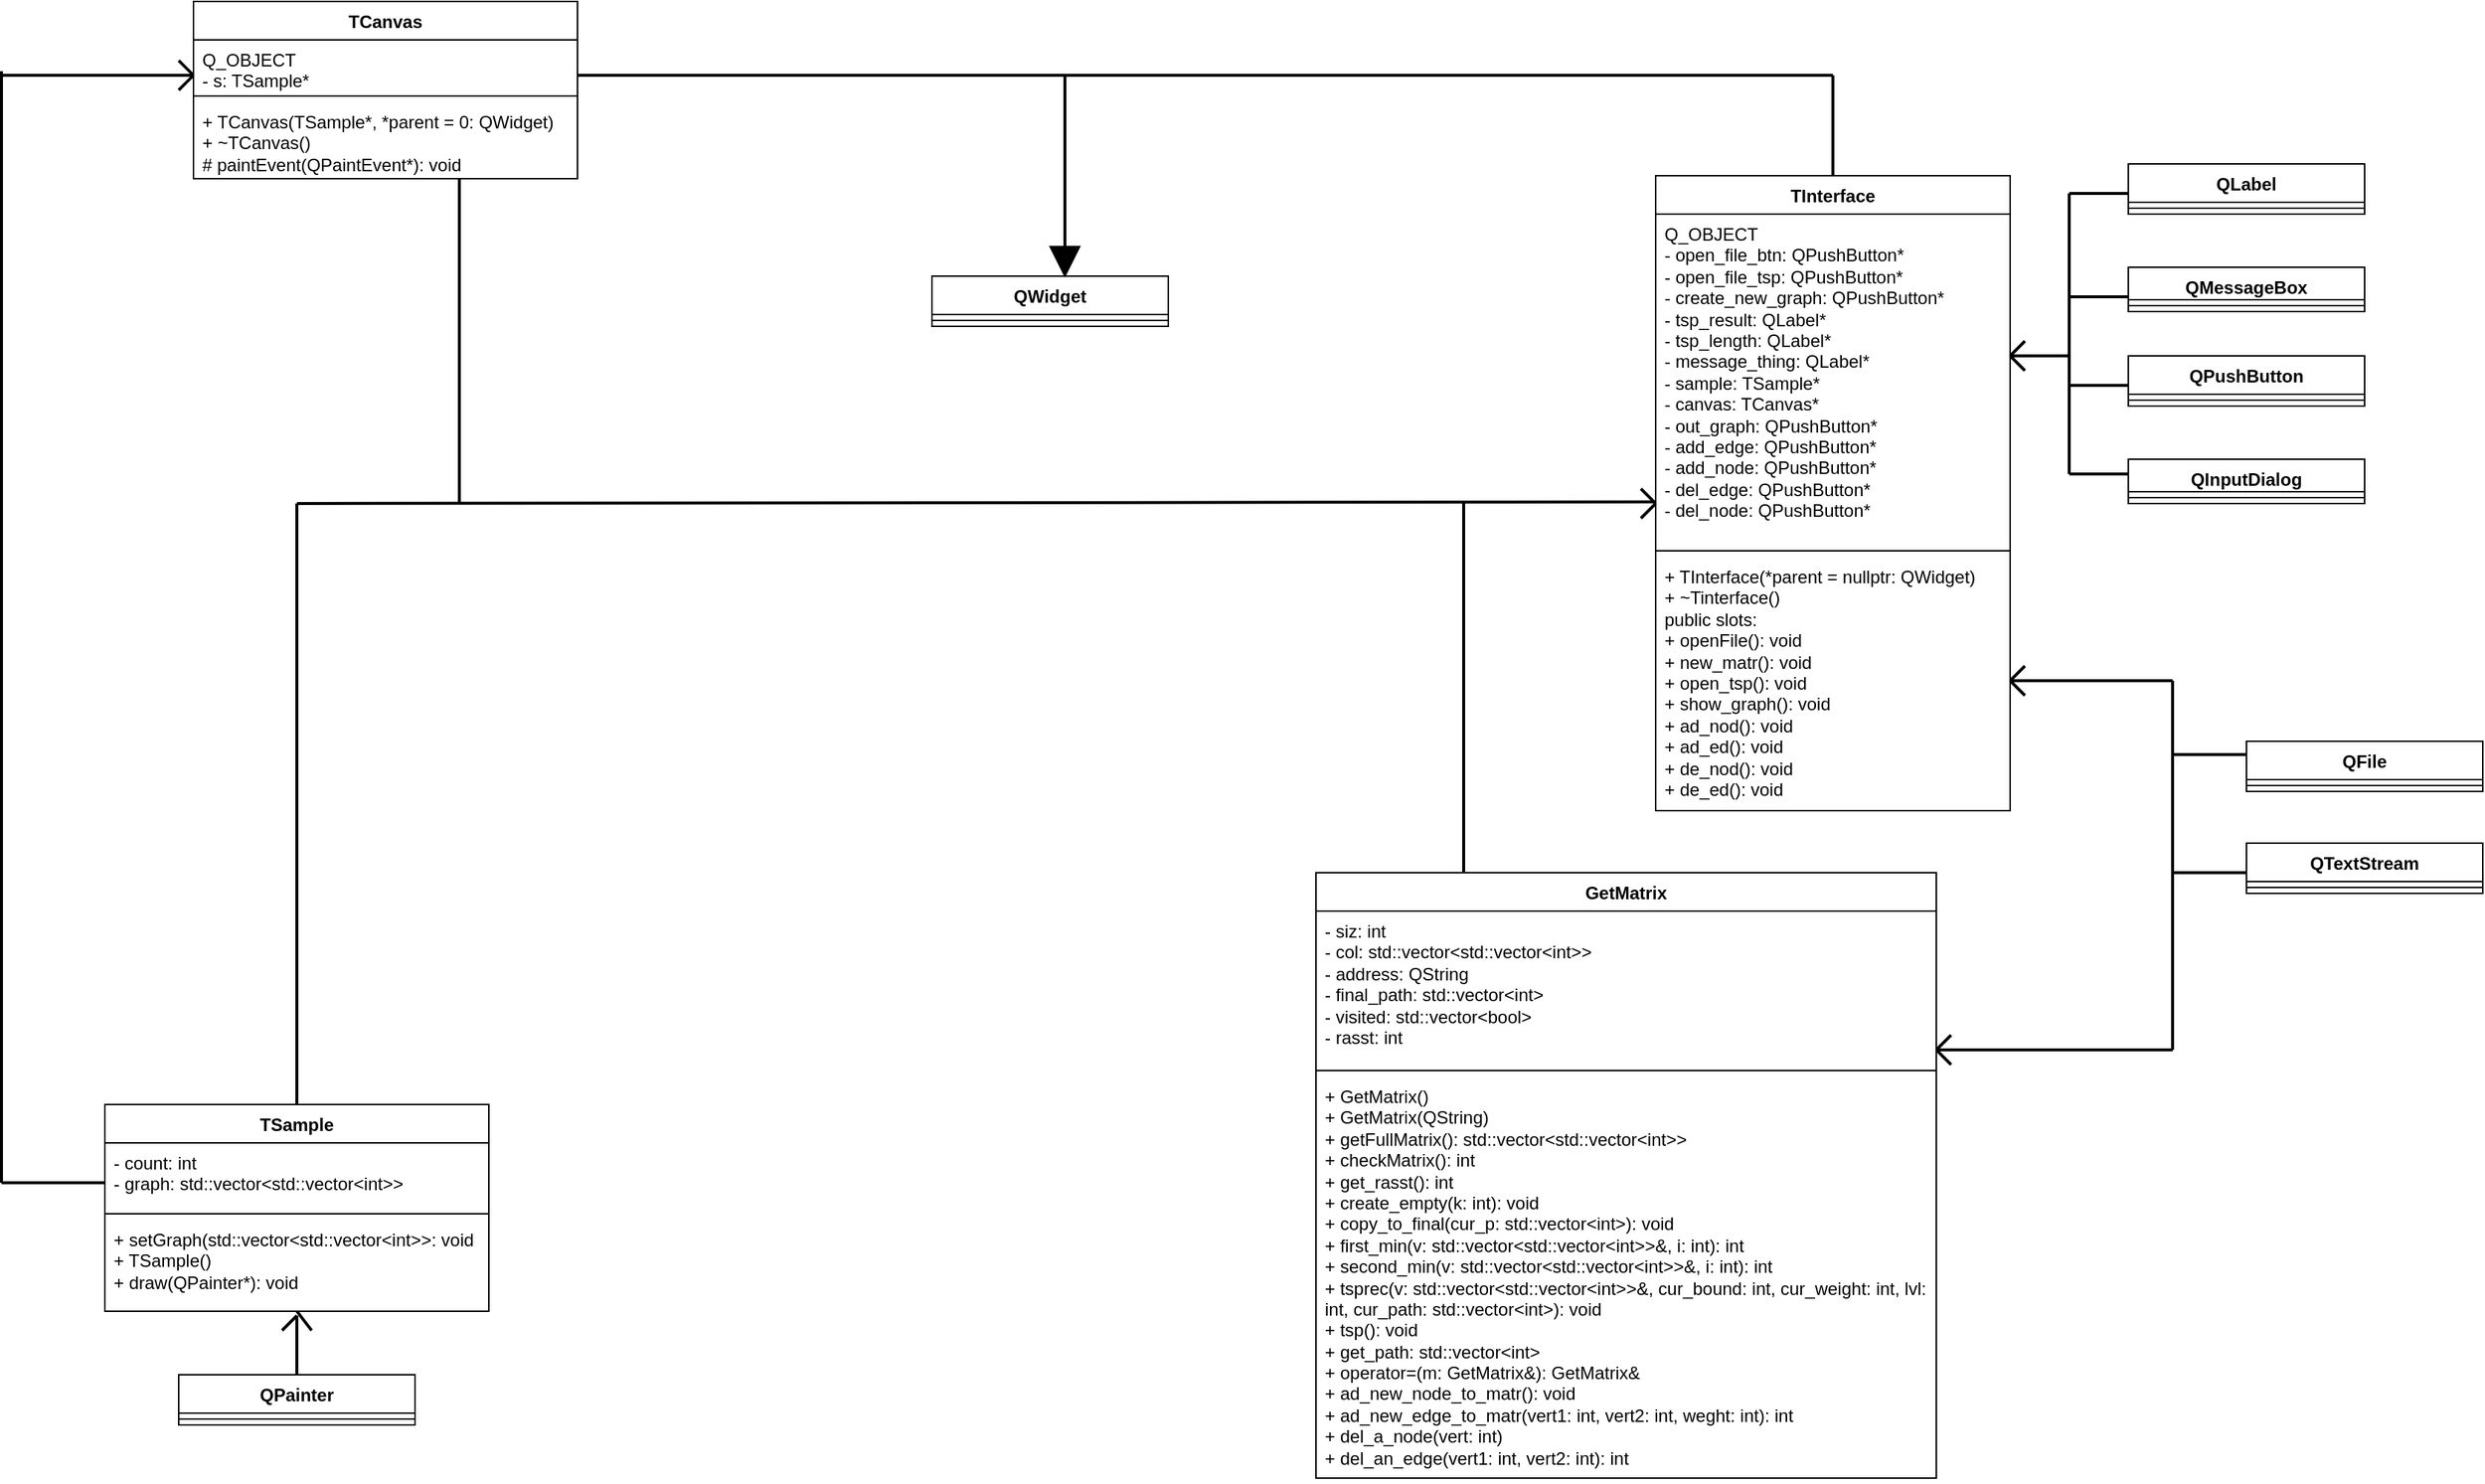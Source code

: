 <mxfile version="22.1.2" type="device">
  <diagram name="Страница — 1" id="SGbbncxyq3dl3z6noA8W">
    <mxGraphModel dx="1089" dy="622" grid="1" gridSize="10" guides="1" tooltips="1" connect="1" arrows="1" fold="1" page="1" pageScale="1" pageWidth="827" pageHeight="1169" math="0" shadow="0">
      <root>
        <mxCell id="0" />
        <mxCell id="1" parent="0" />
        <mxCell id="0-7pkQGxkeWM11O1Hhwx-1" value="TCanvas" style="swimlane;fontStyle=1;align=center;verticalAlign=top;childLayout=stackLayout;horizontal=1;startSize=26;horizontalStack=0;resizeParent=1;resizeParentMax=0;resizeLast=0;collapsible=1;marginBottom=0;whiteSpace=wrap;html=1;" parent="1" vertex="1">
          <mxGeometry x="290" y="50" width="260" height="120" as="geometry" />
        </mxCell>
        <mxCell id="0-7pkQGxkeWM11O1Hhwx-2" value="Q_OBJECT&lt;br&gt;- s: TSample*" style="text;strokeColor=none;fillColor=none;align=left;verticalAlign=top;spacingLeft=4;spacingRight=4;overflow=hidden;rotatable=0;points=[[0,0.5],[1,0.5]];portConstraint=eastwest;whiteSpace=wrap;html=1;" parent="0-7pkQGxkeWM11O1Hhwx-1" vertex="1">
          <mxGeometry y="26" width="260" height="34" as="geometry" />
        </mxCell>
        <mxCell id="0-7pkQGxkeWM11O1Hhwx-3" value="" style="line;strokeWidth=1;fillColor=none;align=left;verticalAlign=middle;spacingTop=-1;spacingLeft=3;spacingRight=3;rotatable=0;labelPosition=right;points=[];portConstraint=eastwest;strokeColor=inherit;" parent="0-7pkQGxkeWM11O1Hhwx-1" vertex="1">
          <mxGeometry y="60" width="260" height="8" as="geometry" />
        </mxCell>
        <mxCell id="0-7pkQGxkeWM11O1Hhwx-4" value="+ TCanvas(TSample*, *parent = 0: QWidget)&lt;br&gt;+ ~TCanvas()&lt;br&gt;# paintEvent(QPaintEvent*): void" style="text;strokeColor=none;fillColor=none;align=left;verticalAlign=top;spacingLeft=4;spacingRight=4;overflow=hidden;rotatable=0;points=[[0,0.5],[1,0.5]];portConstraint=eastwest;whiteSpace=wrap;html=1;" parent="0-7pkQGxkeWM11O1Hhwx-1" vertex="1">
          <mxGeometry y="68" width="260" height="52" as="geometry" />
        </mxCell>
        <mxCell id="0-7pkQGxkeWM11O1Hhwx-5" value="GetMatrix" style="swimlane;fontStyle=1;align=center;verticalAlign=top;childLayout=stackLayout;horizontal=1;startSize=26;horizontalStack=0;resizeParent=1;resizeParentMax=0;resizeLast=0;collapsible=1;marginBottom=0;whiteSpace=wrap;html=1;" parent="1" vertex="1">
          <mxGeometry x="1050" y="640" width="420" height="410" as="geometry" />
        </mxCell>
        <mxCell id="0-7pkQGxkeWM11O1Hhwx-6" value="- siz: int&lt;br&gt;- col: std::vector&amp;lt;std::vector&amp;lt;int&amp;gt;&amp;gt;&lt;br&gt;- address: QString&lt;br&gt;- final_path: std::vector&amp;lt;int&amp;gt;&lt;br&gt;- visited: std::vector&amp;lt;bool&amp;gt;&lt;br&gt;- rasst: int" style="text;strokeColor=none;fillColor=none;align=left;verticalAlign=top;spacingLeft=4;spacingRight=4;overflow=hidden;rotatable=0;points=[[0,0.5],[1,0.5]];portConstraint=eastwest;whiteSpace=wrap;html=1;" parent="0-7pkQGxkeWM11O1Hhwx-5" vertex="1">
          <mxGeometry y="26" width="420" height="104" as="geometry" />
        </mxCell>
        <mxCell id="0-7pkQGxkeWM11O1Hhwx-7" value="" style="line;strokeWidth=1;fillColor=none;align=left;verticalAlign=middle;spacingTop=-1;spacingLeft=3;spacingRight=3;rotatable=0;labelPosition=right;points=[];portConstraint=eastwest;strokeColor=inherit;" parent="0-7pkQGxkeWM11O1Hhwx-5" vertex="1">
          <mxGeometry y="130" width="420" height="8" as="geometry" />
        </mxCell>
        <mxCell id="0-7pkQGxkeWM11O1Hhwx-8" value="+ GetMatrix()&lt;br&gt;+ GetMatrix(QString)&lt;br&gt;+ getFullMatrix(): std::vector&amp;lt;std::vector&amp;lt;int&amp;gt;&amp;gt;&lt;br&gt;+ checkMatrix(): int&lt;br&gt;+ get_rasst(): int&lt;br&gt;+ create_empty(k: int): void&lt;br&gt;+ copy_to_final(cur_p: std::vector&amp;lt;int&amp;gt;): void&lt;br&gt;+ first_min(v: std::vector&amp;lt;std::vector&amp;lt;int&amp;gt;&amp;gt;&amp;amp;, i: int): int&lt;br&gt;+ second_min(v: std::vector&amp;lt;std::vector&amp;lt;int&amp;gt;&amp;gt;&amp;amp;, i: int): int&lt;br&gt;+ tsprec(v: std::vector&amp;lt;std::vector&amp;lt;int&amp;gt;&amp;gt;&amp;amp;, cur_bound: int, cur_weight: int, lvl: int, cur_path: std::vector&amp;lt;int&amp;gt;): void&lt;br&gt;+ tsp(): void&lt;br&gt;+ get_path: std::vector&amp;lt;int&amp;gt;&lt;br&gt;+ operator=(m: GetMatrix&amp;amp;): GetMatrix&amp;amp;&lt;br&gt;+ ad_new_node_to_matr(): void&lt;br&gt;+ ad_new_edge_to_matr(vert1: int, vert2: int, weght: int): int&lt;br&gt;+ del_a_node(vert: int)&lt;br&gt;+ del_an_edge(vert1: int, vert2: int): int" style="text;strokeColor=none;fillColor=none;align=left;verticalAlign=top;spacingLeft=4;spacingRight=4;overflow=hidden;rotatable=0;points=[[0,0.5],[1,0.5]];portConstraint=eastwest;whiteSpace=wrap;html=1;" parent="0-7pkQGxkeWM11O1Hhwx-5" vertex="1">
          <mxGeometry y="138" width="420" height="272" as="geometry" />
        </mxCell>
        <mxCell id="0-7pkQGxkeWM11O1Hhwx-9" value="TSample" style="swimlane;fontStyle=1;align=center;verticalAlign=top;childLayout=stackLayout;horizontal=1;startSize=26;horizontalStack=0;resizeParent=1;resizeParentMax=0;resizeLast=0;collapsible=1;marginBottom=0;whiteSpace=wrap;html=1;" parent="1" vertex="1">
          <mxGeometry x="230" y="797" width="260" height="140" as="geometry" />
        </mxCell>
        <mxCell id="0-7pkQGxkeWM11O1Hhwx-10" value="- count: int&lt;br&gt;- graph: std::vector&amp;lt;std::vector&amp;lt;int&amp;gt;&amp;gt;" style="text;strokeColor=none;fillColor=none;align=left;verticalAlign=top;spacingLeft=4;spacingRight=4;overflow=hidden;rotatable=0;points=[[0,0.5],[1,0.5]];portConstraint=eastwest;whiteSpace=wrap;html=1;" parent="0-7pkQGxkeWM11O1Hhwx-9" vertex="1">
          <mxGeometry y="26" width="260" height="44" as="geometry" />
        </mxCell>
        <mxCell id="0-7pkQGxkeWM11O1Hhwx-11" value="" style="line;strokeWidth=1;fillColor=none;align=left;verticalAlign=middle;spacingTop=-1;spacingLeft=3;spacingRight=3;rotatable=0;labelPosition=right;points=[];portConstraint=eastwest;strokeColor=inherit;" parent="0-7pkQGxkeWM11O1Hhwx-9" vertex="1">
          <mxGeometry y="70" width="260" height="8" as="geometry" />
        </mxCell>
        <mxCell id="0-7pkQGxkeWM11O1Hhwx-12" value="+ setGraph(std::vector&amp;lt;std::vector&amp;lt;int&amp;gt;&amp;gt;: void&lt;br&gt;+ TSample()&lt;br&gt;+ draw(QPainter*): void" style="text;strokeColor=none;fillColor=none;align=left;verticalAlign=top;spacingLeft=4;spacingRight=4;overflow=hidden;rotatable=0;points=[[0,0.5],[1,0.5]];portConstraint=eastwest;whiteSpace=wrap;html=1;" parent="0-7pkQGxkeWM11O1Hhwx-9" vertex="1">
          <mxGeometry y="78" width="260" height="62" as="geometry" />
        </mxCell>
        <mxCell id="0-7pkQGxkeWM11O1Hhwx-13" value="TInterface" style="swimlane;fontStyle=1;align=center;verticalAlign=top;childLayout=stackLayout;horizontal=1;startSize=26;horizontalStack=0;resizeParent=1;resizeParentMax=0;resizeLast=0;collapsible=1;marginBottom=0;whiteSpace=wrap;html=1;" parent="1" vertex="1">
          <mxGeometry x="1280" y="168" width="240" height="430" as="geometry" />
        </mxCell>
        <mxCell id="0-7pkQGxkeWM11O1Hhwx-72" value="" style="endArrow=none;html=1;rounded=0;labelBackgroundColor=default;strokeColor=default;strokeWidth=2;align=center;verticalAlign=middle;fontFamily=Helvetica;fontSize=11;fontColor=default;shape=connector;" parent="0-7pkQGxkeWM11O1Hhwx-13" edge="1">
          <mxGeometry width="50" height="50" relative="1" as="geometry">
            <mxPoint x="280" y="202" as="sourcePoint" />
            <mxPoint x="280" y="12" as="targetPoint" />
          </mxGeometry>
        </mxCell>
        <mxCell id="0-7pkQGxkeWM11O1Hhwx-14" value="Q_OBJECT&lt;br&gt;- open_file_btn: QPushButton*&lt;br&gt;- open_file_tsp: QPushButton*&lt;br&gt;- create_new_graph: QPushButton*&lt;br&gt;- tsp_result: QLabel*&lt;br&gt;- tsp_length: QLabel*&lt;br&gt;- message_thing: QLabel*&lt;br&gt;- sample: TSample*&lt;br&gt;- canvas: TCanvas*&lt;br&gt;- out_graph: QPushButton*&lt;br&gt;- add_edge: QPushButton*&lt;br&gt;- add_node: QPushButton*&lt;br&gt;- del_edge: QPushButton*&lt;br&gt;- del_node: QPushButton*" style="text;strokeColor=none;fillColor=none;align=left;verticalAlign=top;spacingLeft=4;spacingRight=4;overflow=hidden;rotatable=0;points=[[0,0.5],[1,0.5]];portConstraint=eastwest;whiteSpace=wrap;html=1;" parent="0-7pkQGxkeWM11O1Hhwx-13" vertex="1">
          <mxGeometry y="26" width="240" height="224" as="geometry" />
        </mxCell>
        <mxCell id="0-7pkQGxkeWM11O1Hhwx-75" value="" style="endArrow=none;html=1;rounded=0;labelBackgroundColor=default;strokeColor=default;strokeWidth=2;align=center;verticalAlign=middle;fontFamily=Helvetica;fontSize=11;fontColor=default;shape=connector;" parent="0-7pkQGxkeWM11O1Hhwx-13" edge="1">
          <mxGeometry width="50" height="50" relative="1" as="geometry">
            <mxPoint x="280" y="142" as="sourcePoint" />
            <mxPoint x="320" y="142" as="targetPoint" />
          </mxGeometry>
        </mxCell>
        <mxCell id="0-7pkQGxkeWM11O1Hhwx-15" value="" style="line;strokeWidth=1;fillColor=none;align=left;verticalAlign=middle;spacingTop=-1;spacingLeft=3;spacingRight=3;rotatable=0;labelPosition=right;points=[];portConstraint=eastwest;strokeColor=inherit;" parent="0-7pkQGxkeWM11O1Hhwx-13" vertex="1">
          <mxGeometry y="250" width="240" height="8" as="geometry" />
        </mxCell>
        <mxCell id="0-7pkQGxkeWM11O1Hhwx-16" value="+ TInterface(*parent = nullptr: QWidget)&lt;br&gt;+ ~Tinterface()&lt;br&gt;public slots:&lt;br&gt;+ openFile(): void&lt;br&gt;+ new_matr(): void&lt;br&gt;+ open_tsp(): void&lt;br&gt;+ show_graph(): void&lt;br&gt;+ ad_nod(): void&lt;br&gt;+ ad_ed(): void&lt;br&gt;+ de_nod(): void&lt;br&gt;+ de_ed(): void" style="text;strokeColor=none;fillColor=none;align=left;verticalAlign=top;spacingLeft=4;spacingRight=4;overflow=hidden;rotatable=0;points=[[0,0.5],[1,0.5]];portConstraint=eastwest;whiteSpace=wrap;html=1;" parent="0-7pkQGxkeWM11O1Hhwx-13" vertex="1">
          <mxGeometry y="258" width="240" height="172" as="geometry" />
        </mxCell>
        <mxCell id="0-7pkQGxkeWM11O1Hhwx-17" value="QWidget" style="swimlane;fontStyle=1;align=center;verticalAlign=top;childLayout=stackLayout;horizontal=1;startSize=26;horizontalStack=0;resizeParent=1;resizeParentMax=0;resizeLast=0;collapsible=1;marginBottom=0;whiteSpace=wrap;html=1;" parent="1" vertex="1">
          <mxGeometry x="790" y="236" width="160" height="34" as="geometry" />
        </mxCell>
        <mxCell id="0-7pkQGxkeWM11O1Hhwx-19" value="" style="line;strokeWidth=1;fillColor=none;align=left;verticalAlign=middle;spacingTop=-1;spacingLeft=3;spacingRight=3;rotatable=0;labelPosition=right;points=[];portConstraint=eastwest;strokeColor=inherit;" parent="0-7pkQGxkeWM11O1Hhwx-17" vertex="1">
          <mxGeometry y="26" width="160" height="8" as="geometry" />
        </mxCell>
        <mxCell id="0-7pkQGxkeWM11O1Hhwx-21" value="QPushButton" style="swimlane;fontStyle=1;align=center;verticalAlign=top;childLayout=stackLayout;horizontal=1;startSize=26;horizontalStack=0;resizeParent=1;resizeParentMax=0;resizeLast=0;collapsible=1;marginBottom=0;whiteSpace=wrap;html=1;" parent="1" vertex="1">
          <mxGeometry x="1600" y="290" width="160" height="34" as="geometry" />
        </mxCell>
        <mxCell id="0-7pkQGxkeWM11O1Hhwx-23" value="" style="line;strokeWidth=1;fillColor=none;align=left;verticalAlign=middle;spacingTop=-1;spacingLeft=3;spacingRight=3;rotatable=0;labelPosition=right;points=[];portConstraint=eastwest;strokeColor=inherit;" parent="0-7pkQGxkeWM11O1Hhwx-21" vertex="1">
          <mxGeometry y="26" width="160" height="8" as="geometry" />
        </mxCell>
        <mxCell id="0-7pkQGxkeWM11O1Hhwx-25" value="QTextStream" style="swimlane;fontStyle=1;align=center;verticalAlign=top;childLayout=stackLayout;horizontal=1;startSize=26;horizontalStack=0;resizeParent=1;resizeParentMax=0;resizeLast=0;collapsible=1;marginBottom=0;whiteSpace=wrap;html=1;" parent="1" vertex="1">
          <mxGeometry x="1680" y="620" width="160" height="34" as="geometry" />
        </mxCell>
        <mxCell id="0-7pkQGxkeWM11O1Hhwx-27" value="" style="line;strokeWidth=1;fillColor=none;align=left;verticalAlign=middle;spacingTop=-1;spacingLeft=3;spacingRight=3;rotatable=0;labelPosition=right;points=[];portConstraint=eastwest;strokeColor=inherit;" parent="0-7pkQGxkeWM11O1Hhwx-25" vertex="1">
          <mxGeometry y="26" width="160" height="8" as="geometry" />
        </mxCell>
        <mxCell id="0-7pkQGxkeWM11O1Hhwx-31" value="QLabel" style="swimlane;fontStyle=1;align=center;verticalAlign=top;childLayout=stackLayout;horizontal=1;startSize=26;horizontalStack=0;resizeParent=1;resizeParentMax=0;resizeLast=0;collapsible=1;marginBottom=0;whiteSpace=wrap;html=1;" parent="1" vertex="1">
          <mxGeometry x="1600" y="160" width="160" height="34" as="geometry" />
        </mxCell>
        <mxCell id="0-7pkQGxkeWM11O1Hhwx-32" value="" style="line;strokeWidth=1;fillColor=none;align=left;verticalAlign=middle;spacingTop=-1;spacingLeft=3;spacingRight=3;rotatable=0;labelPosition=right;points=[];portConstraint=eastwest;strokeColor=inherit;" parent="0-7pkQGxkeWM11O1Hhwx-31" vertex="1">
          <mxGeometry y="26" width="160" height="8" as="geometry" />
        </mxCell>
        <mxCell id="0-7pkQGxkeWM11O1Hhwx-33" value="QFile" style="swimlane;fontStyle=1;align=center;verticalAlign=top;childLayout=stackLayout;horizontal=1;startSize=26;horizontalStack=0;resizeParent=1;resizeParentMax=0;resizeLast=0;collapsible=1;marginBottom=0;whiteSpace=wrap;html=1;" parent="1" vertex="1">
          <mxGeometry x="1680" y="551" width="160" height="34" as="geometry" />
        </mxCell>
        <mxCell id="0-7pkQGxkeWM11O1Hhwx-35" value="" style="line;strokeWidth=1;fillColor=none;align=left;verticalAlign=middle;spacingTop=-1;spacingLeft=3;spacingRight=3;rotatable=0;labelPosition=right;points=[];portConstraint=eastwest;strokeColor=inherit;" parent="0-7pkQGxkeWM11O1Hhwx-33" vertex="1">
          <mxGeometry y="26" width="160" height="8" as="geometry" />
        </mxCell>
        <mxCell id="0-7pkQGxkeWM11O1Hhwx-37" value="QMessageBox" style="swimlane;fontStyle=1;align=center;verticalAlign=top;childLayout=stackLayout;horizontal=1;startSize=22;horizontalStack=0;resizeParent=1;resizeParentMax=0;resizeLast=0;collapsible=1;marginBottom=0;whiteSpace=wrap;html=1;" parent="1" vertex="1">
          <mxGeometry x="1600" y="230" width="160" height="30" as="geometry" />
        </mxCell>
        <mxCell id="0-7pkQGxkeWM11O1Hhwx-39" value="" style="line;strokeWidth=1;fillColor=none;align=left;verticalAlign=middle;spacingTop=-1;spacingLeft=3;spacingRight=3;rotatable=0;labelPosition=right;points=[];portConstraint=eastwest;strokeColor=inherit;" parent="0-7pkQGxkeWM11O1Hhwx-37" vertex="1">
          <mxGeometry y="22" width="160" height="8" as="geometry" />
        </mxCell>
        <mxCell id="0-7pkQGxkeWM11O1Hhwx-43" value="QInputDialog" style="swimlane;fontStyle=1;align=center;verticalAlign=top;childLayout=stackLayout;horizontal=1;startSize=22;horizontalStack=0;resizeParent=1;resizeParentMax=0;resizeLast=0;collapsible=1;marginBottom=0;whiteSpace=wrap;html=1;" parent="1" vertex="1">
          <mxGeometry x="1600" y="360" width="160" height="30" as="geometry" />
        </mxCell>
        <mxCell id="0-7pkQGxkeWM11O1Hhwx-44" value="" style="line;strokeWidth=1;fillColor=none;align=left;verticalAlign=middle;spacingTop=-1;spacingLeft=3;spacingRight=3;rotatable=0;labelPosition=right;points=[];portConstraint=eastwest;strokeColor=inherit;" parent="0-7pkQGxkeWM11O1Hhwx-43" vertex="1">
          <mxGeometry y="22" width="160" height="8" as="geometry" />
        </mxCell>
        <mxCell id="0-7pkQGxkeWM11O1Hhwx-47" value="" style="triangle;whiteSpace=wrap;html=1;rotation=-90;fillColor=#000000;direction=west;" parent="1" vertex="1">
          <mxGeometry x="870" y="216.0" width="20" height="20" as="geometry" />
        </mxCell>
        <mxCell id="0-7pkQGxkeWM11O1Hhwx-50" value="" style="endArrow=none;html=1;rounded=0;labelBackgroundColor=default;strokeColor=default;strokeWidth=2;align=center;verticalAlign=middle;fontFamily=Helvetica;fontSize=11;fontColor=default;shape=connector;" parent="1" edge="1">
          <mxGeometry width="50" height="50" relative="1" as="geometry">
            <mxPoint x="550" y="100" as="sourcePoint" />
            <mxPoint x="1400" y="100" as="targetPoint" />
          </mxGeometry>
        </mxCell>
        <mxCell id="0-7pkQGxkeWM11O1Hhwx-51" value="" style="endArrow=none;html=1;rounded=0;labelBackgroundColor=default;strokeColor=default;strokeWidth=2;align=center;verticalAlign=middle;fontFamily=Helvetica;fontSize=11;fontColor=default;shape=connector;exitX=0;exitY=0.5;exitDx=0;exitDy=0;" parent="1" source="0-7pkQGxkeWM11O1Hhwx-47" edge="1">
          <mxGeometry width="50" height="50" relative="1" as="geometry">
            <mxPoint x="830" y="150" as="sourcePoint" />
            <mxPoint x="880" y="100" as="targetPoint" />
          </mxGeometry>
        </mxCell>
        <mxCell id="0-7pkQGxkeWM11O1Hhwx-52" value="" style="endArrow=none;html=1;rounded=0;labelBackgroundColor=default;strokeColor=default;strokeWidth=2;align=center;verticalAlign=middle;fontFamily=Helvetica;fontSize=11;fontColor=default;shape=connector;exitX=0.5;exitY=0;exitDx=0;exitDy=0;" parent="1" source="0-7pkQGxkeWM11O1Hhwx-13" edge="1">
          <mxGeometry width="50" height="50" relative="1" as="geometry">
            <mxPoint x="1350" y="150" as="sourcePoint" />
            <mxPoint x="1400" y="100" as="targetPoint" />
          </mxGeometry>
        </mxCell>
        <mxCell id="0-7pkQGxkeWM11O1Hhwx-53" value="" style="endArrow=none;html=1;rounded=0;labelBackgroundColor=default;strokeColor=default;strokeWidth=2;align=center;verticalAlign=middle;fontFamily=Helvetica;fontSize=11;fontColor=default;shape=connector;" parent="1" edge="1">
          <mxGeometry width="50" height="50" relative="1" as="geometry">
            <mxPoint x="160" y="850" as="sourcePoint" />
            <mxPoint x="230" y="850" as="targetPoint" />
          </mxGeometry>
        </mxCell>
        <mxCell id="0-7pkQGxkeWM11O1Hhwx-54" value="" style="endArrow=none;html=1;rounded=0;labelBackgroundColor=default;strokeColor=default;strokeWidth=2;align=center;verticalAlign=middle;fontFamily=Helvetica;fontSize=11;fontColor=default;shape=connector;" parent="1" edge="1">
          <mxGeometry width="50" height="50" relative="1" as="geometry">
            <mxPoint x="160" y="850" as="sourcePoint" />
            <mxPoint x="160" y="97.273" as="targetPoint" />
          </mxGeometry>
        </mxCell>
        <mxCell id="0-7pkQGxkeWM11O1Hhwx-55" value="" style="endArrow=none;html=1;rounded=0;labelBackgroundColor=default;strokeColor=default;strokeWidth=2;align=center;verticalAlign=middle;fontFamily=Helvetica;fontSize=11;fontColor=default;shape=connector;" parent="1" edge="1">
          <mxGeometry width="50" height="50" relative="1" as="geometry">
            <mxPoint x="160" y="100" as="sourcePoint" />
            <mxPoint x="290" y="100" as="targetPoint" />
          </mxGeometry>
        </mxCell>
        <mxCell id="0-7pkQGxkeWM11O1Hhwx-56" value="" style="endArrow=none;html=1;rounded=0;labelBackgroundColor=default;strokeColor=default;strokeWidth=2;align=center;verticalAlign=middle;fontFamily=Helvetica;fontSize=11;fontColor=default;shape=connector;" parent="1" edge="1">
          <mxGeometry width="50" height="50" relative="1" as="geometry">
            <mxPoint x="280" y="110" as="sourcePoint" />
            <mxPoint x="290" y="100" as="targetPoint" />
          </mxGeometry>
        </mxCell>
        <mxCell id="0-7pkQGxkeWM11O1Hhwx-57" value="" style="endArrow=none;html=1;rounded=0;labelBackgroundColor=default;strokeColor=default;strokeWidth=2;align=center;verticalAlign=middle;fontFamily=Helvetica;fontSize=11;fontColor=default;shape=connector;" parent="1" edge="1">
          <mxGeometry width="50" height="50" relative="1" as="geometry">
            <mxPoint x="280" y="90" as="sourcePoint" />
            <mxPoint x="290" y="100" as="targetPoint" />
          </mxGeometry>
        </mxCell>
        <mxCell id="0-7pkQGxkeWM11O1Hhwx-58" value="" style="endArrow=none;html=1;rounded=0;labelBackgroundColor=default;strokeColor=default;strokeWidth=2;align=center;verticalAlign=middle;fontFamily=Helvetica;fontSize=11;fontColor=default;shape=connector;" parent="1" source="0-7pkQGxkeWM11O1Hhwx-9" edge="1">
          <mxGeometry width="50" height="50" relative="1" as="geometry">
            <mxPoint x="350" y="790" as="sourcePoint" />
            <mxPoint x="360" y="390" as="targetPoint" />
          </mxGeometry>
        </mxCell>
        <mxCell id="0-7pkQGxkeWM11O1Hhwx-59" value="" style="endArrow=none;html=1;rounded=0;labelBackgroundColor=default;strokeColor=default;strokeWidth=2;align=center;verticalAlign=middle;fontFamily=Helvetica;fontSize=11;fontColor=default;shape=connector;entryX=-0.005;entryY=0.87;entryDx=0;entryDy=0;entryPerimeter=0;" parent="1" target="0-7pkQGxkeWM11O1Hhwx-14" edge="1">
          <mxGeometry width="50" height="50" relative="1" as="geometry">
            <mxPoint x="360" y="390" as="sourcePoint" />
            <mxPoint x="410" y="340" as="targetPoint" />
          </mxGeometry>
        </mxCell>
        <mxCell id="0-7pkQGxkeWM11O1Hhwx-60" value="" style="endArrow=none;html=1;rounded=0;labelBackgroundColor=default;strokeColor=default;strokeWidth=2;align=center;verticalAlign=middle;fontFamily=Helvetica;fontSize=11;fontColor=default;shape=connector;" parent="1" edge="1">
          <mxGeometry width="50" height="50" relative="1" as="geometry">
            <mxPoint x="1270" y="400" as="sourcePoint" />
            <mxPoint x="1280" y="390" as="targetPoint" />
          </mxGeometry>
        </mxCell>
        <mxCell id="0-7pkQGxkeWM11O1Hhwx-61" value="" style="endArrow=none;html=1;rounded=0;labelBackgroundColor=default;strokeColor=default;strokeWidth=2;align=center;verticalAlign=middle;fontFamily=Helvetica;fontSize=11;fontColor=default;shape=connector;" parent="1" edge="1">
          <mxGeometry width="50" height="50" relative="1" as="geometry">
            <mxPoint x="1270" y="380" as="sourcePoint" />
            <mxPoint x="1280" y="390" as="targetPoint" />
          </mxGeometry>
        </mxCell>
        <mxCell id="0-7pkQGxkeWM11O1Hhwx-62" value="" style="endArrow=none;html=1;rounded=0;labelBackgroundColor=default;strokeColor=default;strokeWidth=2;align=center;verticalAlign=middle;fontFamily=Helvetica;fontSize=11;fontColor=default;shape=connector;" parent="1" edge="1">
          <mxGeometry width="50" height="50" relative="1" as="geometry">
            <mxPoint x="1150" y="640" as="sourcePoint" />
            <mxPoint x="1150" y="390" as="targetPoint" />
          </mxGeometry>
        </mxCell>
        <mxCell id="0-7pkQGxkeWM11O1Hhwx-63" value="" style="endArrow=none;html=1;rounded=0;labelBackgroundColor=default;strokeColor=default;strokeWidth=2;align=center;verticalAlign=middle;fontFamily=Helvetica;fontSize=11;fontColor=default;shape=connector;" parent="1" edge="1">
          <mxGeometry width="50" height="50" relative="1" as="geometry">
            <mxPoint x="470" y="390" as="sourcePoint" />
            <mxPoint x="470" y="170" as="targetPoint" />
          </mxGeometry>
        </mxCell>
        <mxCell id="0-7pkQGxkeWM11O1Hhwx-64" value="QPainter" style="swimlane;fontStyle=1;align=center;verticalAlign=top;childLayout=stackLayout;horizontal=1;startSize=26;horizontalStack=0;resizeParent=1;resizeParentMax=0;resizeLast=0;collapsible=1;marginBottom=0;whiteSpace=wrap;html=1;" parent="1" vertex="1">
          <mxGeometry x="280" y="980" width="160" height="34" as="geometry" />
        </mxCell>
        <mxCell id="0-7pkQGxkeWM11O1Hhwx-67" value="" style="endArrow=none;html=1;rounded=0;labelBackgroundColor=default;strokeColor=default;strokeWidth=2;align=center;verticalAlign=middle;fontFamily=Helvetica;fontSize=11;fontColor=default;shape=connector;" parent="0-7pkQGxkeWM11O1Hhwx-64" edge="1">
          <mxGeometry width="50" height="50" relative="1" as="geometry">
            <mxPoint x="80" y="-43" as="sourcePoint" />
            <mxPoint x="90" y="-30" as="targetPoint" />
          </mxGeometry>
        </mxCell>
        <mxCell id="0-7pkQGxkeWM11O1Hhwx-65" value="" style="line;strokeWidth=1;fillColor=none;align=left;verticalAlign=middle;spacingTop=-1;spacingLeft=3;spacingRight=3;rotatable=0;labelPosition=right;points=[];portConstraint=eastwest;strokeColor=inherit;" parent="0-7pkQGxkeWM11O1Hhwx-64" vertex="1">
          <mxGeometry y="26" width="160" height="8" as="geometry" />
        </mxCell>
        <mxCell id="0-7pkQGxkeWM11O1Hhwx-66" value="" style="endArrow=none;html=1;rounded=0;labelBackgroundColor=default;strokeColor=default;strokeWidth=2;align=center;verticalAlign=middle;fontFamily=Helvetica;fontSize=11;fontColor=default;shape=connector;" parent="1" edge="1">
          <mxGeometry width="50" height="50" relative="1" as="geometry">
            <mxPoint x="350" y="950" as="sourcePoint" />
            <mxPoint x="360" y="940" as="targetPoint" />
          </mxGeometry>
        </mxCell>
        <mxCell id="0-7pkQGxkeWM11O1Hhwx-68" value="" style="endArrow=none;html=1;rounded=0;labelBackgroundColor=default;strokeColor=default;strokeWidth=2;align=center;verticalAlign=middle;fontFamily=Helvetica;fontSize=11;fontColor=default;shape=connector;exitX=0.5;exitY=0;exitDx=0;exitDy=0;" parent="1" source="0-7pkQGxkeWM11O1Hhwx-64" edge="1">
          <mxGeometry width="50" height="50" relative="1" as="geometry">
            <mxPoint x="310" y="990" as="sourcePoint" />
            <mxPoint x="360" y="940" as="targetPoint" />
          </mxGeometry>
        </mxCell>
        <mxCell id="0-7pkQGxkeWM11O1Hhwx-69" value="" style="endArrow=none;html=1;rounded=0;labelBackgroundColor=default;strokeColor=default;strokeWidth=2;align=center;verticalAlign=middle;fontFamily=Helvetica;fontSize=11;fontColor=default;shape=connector;" parent="1" edge="1">
          <mxGeometry width="50" height="50" relative="1" as="geometry">
            <mxPoint x="1520" y="290" as="sourcePoint" />
            <mxPoint x="1530" y="280" as="targetPoint" />
          </mxGeometry>
        </mxCell>
        <mxCell id="0-7pkQGxkeWM11O1Hhwx-70" value="" style="endArrow=none;html=1;rounded=0;labelBackgroundColor=default;strokeColor=default;strokeWidth=2;align=center;verticalAlign=middle;fontFamily=Helvetica;fontSize=11;fontColor=default;shape=connector;" parent="1" edge="1">
          <mxGeometry width="50" height="50" relative="1" as="geometry">
            <mxPoint x="1520" y="290" as="sourcePoint" />
            <mxPoint x="1530" y="300" as="targetPoint" />
          </mxGeometry>
        </mxCell>
        <mxCell id="0-7pkQGxkeWM11O1Hhwx-71" value="" style="endArrow=none;html=1;rounded=0;labelBackgroundColor=default;strokeColor=default;strokeWidth=2;align=center;verticalAlign=middle;fontFamily=Helvetica;fontSize=11;fontColor=default;shape=connector;" parent="1" edge="1">
          <mxGeometry width="50" height="50" relative="1" as="geometry">
            <mxPoint x="1520" y="290" as="sourcePoint" />
            <mxPoint x="1560" y="290" as="targetPoint" />
          </mxGeometry>
        </mxCell>
        <mxCell id="0-7pkQGxkeWM11O1Hhwx-73" value="" style="endArrow=none;html=1;rounded=0;labelBackgroundColor=default;strokeColor=default;strokeWidth=2;align=center;verticalAlign=middle;fontFamily=Helvetica;fontSize=11;fontColor=default;shape=connector;" parent="1" edge="1">
          <mxGeometry width="50" height="50" relative="1" as="geometry">
            <mxPoint x="1560" y="180" as="sourcePoint" />
            <mxPoint x="1600" y="180" as="targetPoint" />
          </mxGeometry>
        </mxCell>
        <mxCell id="0-7pkQGxkeWM11O1Hhwx-74" value="" style="endArrow=none;html=1;rounded=0;labelBackgroundColor=default;strokeColor=default;strokeWidth=2;align=center;verticalAlign=middle;fontFamily=Helvetica;fontSize=11;fontColor=default;shape=connector;" parent="1" edge="1">
          <mxGeometry width="50" height="50" relative="1" as="geometry">
            <mxPoint x="1560" y="250" as="sourcePoint" />
            <mxPoint x="1600" y="250" as="targetPoint" />
          </mxGeometry>
        </mxCell>
        <mxCell id="0-7pkQGxkeWM11O1Hhwx-76" value="" style="endArrow=none;html=1;rounded=0;labelBackgroundColor=default;strokeColor=default;strokeWidth=2;align=center;verticalAlign=middle;fontFamily=Helvetica;fontSize=11;fontColor=default;shape=connector;" parent="1" edge="1">
          <mxGeometry width="50" height="50" relative="1" as="geometry">
            <mxPoint x="1560" y="370" as="sourcePoint" />
            <mxPoint x="1600" y="370" as="targetPoint" />
          </mxGeometry>
        </mxCell>
        <mxCell id="0-7pkQGxkeWM11O1Hhwx-77" value="" style="endArrow=none;html=1;rounded=0;labelBackgroundColor=default;strokeColor=default;strokeWidth=2;align=center;verticalAlign=middle;fontFamily=Helvetica;fontSize=11;fontColor=default;shape=connector;" parent="1" edge="1">
          <mxGeometry width="50" height="50" relative="1" as="geometry">
            <mxPoint x="1630" y="640" as="sourcePoint" />
            <mxPoint x="1680" y="640" as="targetPoint" />
          </mxGeometry>
        </mxCell>
        <mxCell id="0-7pkQGxkeWM11O1Hhwx-78" value="" style="endArrow=none;html=1;rounded=0;labelBackgroundColor=default;strokeColor=default;strokeWidth=2;align=center;verticalAlign=middle;fontFamily=Helvetica;fontSize=11;fontColor=default;shape=connector;" parent="1" edge="1">
          <mxGeometry width="50" height="50" relative="1" as="geometry">
            <mxPoint x="1630" y="560" as="sourcePoint" />
            <mxPoint x="1680" y="560" as="targetPoint" />
          </mxGeometry>
        </mxCell>
        <mxCell id="0-7pkQGxkeWM11O1Hhwx-79" value="" style="endArrow=none;html=1;rounded=0;labelBackgroundColor=default;strokeColor=default;strokeWidth=2;align=center;verticalAlign=middle;fontFamily=Helvetica;fontSize=11;fontColor=default;shape=connector;" parent="1" edge="1">
          <mxGeometry width="50" height="50" relative="1" as="geometry">
            <mxPoint x="1630" y="760" as="sourcePoint" />
            <mxPoint x="1630" y="510" as="targetPoint" />
          </mxGeometry>
        </mxCell>
        <mxCell id="0-7pkQGxkeWM11O1Hhwx-81" value="" style="endArrow=none;html=1;rounded=0;labelBackgroundColor=default;strokeColor=default;strokeWidth=2;align=center;verticalAlign=middle;fontFamily=Helvetica;fontSize=11;fontColor=default;shape=connector;" parent="1" edge="1">
          <mxGeometry width="50" height="50" relative="1" as="geometry">
            <mxPoint x="1520" y="510" as="sourcePoint" />
            <mxPoint x="1530" y="500" as="targetPoint" />
          </mxGeometry>
        </mxCell>
        <mxCell id="0-7pkQGxkeWM11O1Hhwx-82" value="" style="endArrow=none;html=1;rounded=0;labelBackgroundColor=default;strokeColor=default;strokeWidth=2;align=center;verticalAlign=middle;fontFamily=Helvetica;fontSize=11;fontColor=default;shape=connector;" parent="1" edge="1">
          <mxGeometry width="50" height="50" relative="1" as="geometry">
            <mxPoint x="1470" y="760" as="sourcePoint" />
            <mxPoint x="1480" y="750" as="targetPoint" />
          </mxGeometry>
        </mxCell>
        <mxCell id="0-7pkQGxkeWM11O1Hhwx-83" value="" style="endArrow=none;html=1;rounded=0;labelBackgroundColor=default;strokeColor=default;strokeWidth=2;align=center;verticalAlign=middle;fontFamily=Helvetica;fontSize=11;fontColor=default;shape=connector;" parent="1" edge="1">
          <mxGeometry width="50" height="50" relative="1" as="geometry">
            <mxPoint x="1470" y="760" as="sourcePoint" />
            <mxPoint x="1480" y="770" as="targetPoint" />
          </mxGeometry>
        </mxCell>
        <mxCell id="0-7pkQGxkeWM11O1Hhwx-84" value="" style="endArrow=none;html=1;rounded=0;labelBackgroundColor=default;strokeColor=default;strokeWidth=2;align=center;verticalAlign=middle;fontFamily=Helvetica;fontSize=11;fontColor=default;shape=connector;" parent="1" edge="1">
          <mxGeometry width="50" height="50" relative="1" as="geometry">
            <mxPoint x="1520" y="510" as="sourcePoint" />
            <mxPoint x="1530" y="520" as="targetPoint" />
          </mxGeometry>
        </mxCell>
        <mxCell id="0-7pkQGxkeWM11O1Hhwx-85" value="" style="endArrow=none;html=1;rounded=0;labelBackgroundColor=default;strokeColor=default;strokeWidth=2;align=center;verticalAlign=middle;fontFamily=Helvetica;fontSize=11;fontColor=default;shape=connector;" parent="1" edge="1">
          <mxGeometry width="50" height="50" relative="1" as="geometry">
            <mxPoint x="1520" y="510" as="sourcePoint" />
            <mxPoint x="1630" y="510" as="targetPoint" />
          </mxGeometry>
        </mxCell>
        <mxCell id="0-7pkQGxkeWM11O1Hhwx-86" value="" style="endArrow=none;html=1;rounded=0;labelBackgroundColor=default;strokeColor=default;strokeWidth=2;align=center;verticalAlign=middle;fontFamily=Helvetica;fontSize=11;fontColor=default;shape=connector;" parent="1" edge="1">
          <mxGeometry width="50" height="50" relative="1" as="geometry">
            <mxPoint x="1470" y="760" as="sourcePoint" />
            <mxPoint x="1630" y="760" as="targetPoint" />
          </mxGeometry>
        </mxCell>
      </root>
    </mxGraphModel>
  </diagram>
</mxfile>
